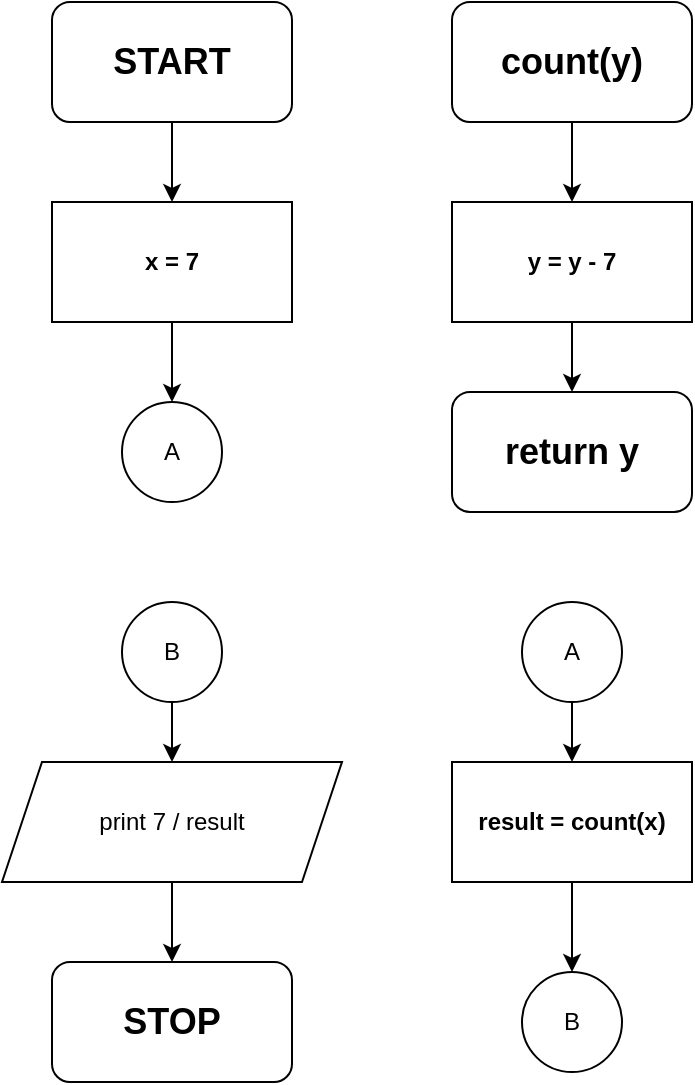 <mxfile version="14.6.13" type="device"><diagram id="V7tJ-ljUwEuBa5WofWEZ" name="Page-1"><mxGraphModel dx="1102" dy="557" grid="1" gridSize="10" guides="1" tooltips="1" connect="1" arrows="1" fold="1" page="1" pageScale="1" pageWidth="827" pageHeight="1169" math="0" shadow="0"><root><mxCell id="0"/><mxCell id="1" parent="0"/><mxCell id="Wh9OQz9fxbNPAJ8UP9f8-18" value="&lt;b&gt;&lt;font style=&quot;font-size: 18px&quot;&gt;START&lt;/font&gt;&lt;/b&gt;" style="rounded=1;whiteSpace=wrap;html=1;" parent="1" vertex="1"><mxGeometry x="70" y="20" width="120" height="60" as="geometry"/></mxCell><mxCell id="Wh9OQz9fxbNPAJ8UP9f8-19" value="" style="endArrow=classic;html=1;exitX=0.5;exitY=1;exitDx=0;exitDy=0;" parent="1" source="Wh9OQz9fxbNPAJ8UP9f8-18" edge="1" target="fOVAB39kmTX0yF9duB65-1"><mxGeometry width="50" height="50" relative="1" as="geometry"><mxPoint x="827" y="310" as="sourcePoint"/><mxPoint x="557" y="140" as="targetPoint"/></mxGeometry></mxCell><mxCell id="fOVAB39kmTX0yF9duB65-1" value="&lt;b&gt;x = 7&lt;/b&gt;" style="rounded=0;whiteSpace=wrap;html=1;" parent="1" vertex="1"><mxGeometry x="70" y="120" width="120" height="60" as="geometry"/></mxCell><mxCell id="oE_Hn7nfnhTNqUVz4lWw-1" value="" style="endArrow=classic;html=1;exitX=0.5;exitY=1;exitDx=0;exitDy=0;" edge="1" parent="1" target="oE_Hn7nfnhTNqUVz4lWw-3"><mxGeometry width="50" height="50" relative="1" as="geometry"><mxPoint x="130" y="180" as="sourcePoint"/><mxPoint x="130" y="220" as="targetPoint"/></mxGeometry></mxCell><mxCell id="oE_Hn7nfnhTNqUVz4lWw-2" value="&lt;b&gt;result = count(x)&lt;/b&gt;" style="rounded=0;whiteSpace=wrap;html=1;" vertex="1" parent="1"><mxGeometry x="270" y="400" width="120" height="60" as="geometry"/></mxCell><mxCell id="oE_Hn7nfnhTNqUVz4lWw-3" value="A" style="ellipse;whiteSpace=wrap;html=1;aspect=fixed;" vertex="1" parent="1"><mxGeometry x="105" y="220" width="50" height="50" as="geometry"/></mxCell><mxCell id="oE_Hn7nfnhTNqUVz4lWw-4" value="A" style="ellipse;whiteSpace=wrap;html=1;aspect=fixed;" vertex="1" parent="1"><mxGeometry x="305" y="320" width="50" height="50" as="geometry"/></mxCell><mxCell id="oE_Hn7nfnhTNqUVz4lWw-5" value="" style="endArrow=classic;html=1;exitX=0.5;exitY=1;exitDx=0;exitDy=0;entryX=0.5;entryY=0;entryDx=0;entryDy=0;" edge="1" parent="1" source="oE_Hn7nfnhTNqUVz4lWw-4" target="oE_Hn7nfnhTNqUVz4lWw-2"><mxGeometry width="50" height="50" relative="1" as="geometry"><mxPoint x="193" y="625" as="sourcePoint"/><mxPoint x="360" y="430" as="targetPoint"/></mxGeometry></mxCell><mxCell id="oE_Hn7nfnhTNqUVz4lWw-7" value="B" style="ellipse;whiteSpace=wrap;html=1;aspect=fixed;" vertex="1" parent="1"><mxGeometry x="305" y="505" width="50" height="50" as="geometry"/></mxCell><mxCell id="oE_Hn7nfnhTNqUVz4lWw-8" value="" style="endArrow=classic;html=1;exitX=0.5;exitY=1;exitDx=0;exitDy=0;" edge="1" parent="1" source="oE_Hn7nfnhTNqUVz4lWw-2" target="oE_Hn7nfnhTNqUVz4lWw-7"><mxGeometry width="50" height="50" relative="1" as="geometry"><mxPoint x="193" y="625" as="sourcePoint"/><mxPoint x="243" y="575" as="targetPoint"/></mxGeometry></mxCell><mxCell id="oE_Hn7nfnhTNqUVz4lWw-9" value="B" style="ellipse;whiteSpace=wrap;html=1;aspect=fixed;" vertex="1" parent="1"><mxGeometry x="105" y="320" width="50" height="50" as="geometry"/></mxCell><mxCell id="oE_Hn7nfnhTNqUVz4lWw-12" value="print 7 / result" style="shape=parallelogram;perimeter=parallelogramPerimeter;whiteSpace=wrap;html=1;fixedSize=1;" vertex="1" parent="1"><mxGeometry x="45" y="400" width="170" height="60" as="geometry"/></mxCell><mxCell id="oE_Hn7nfnhTNqUVz4lWw-13" value="&lt;span style=&quot;font-size: 18px&quot;&gt;&lt;b&gt;STOP&lt;/b&gt;&lt;/span&gt;" style="rounded=1;whiteSpace=wrap;html=1;" vertex="1" parent="1"><mxGeometry x="70" y="500" width="120" height="60" as="geometry"/></mxCell><mxCell id="oE_Hn7nfnhTNqUVz4lWw-14" value="" style="endArrow=classic;html=1;exitX=0.5;exitY=1;exitDx=0;exitDy=0;entryX=0.5;entryY=0;entryDx=0;entryDy=0;" edge="1" parent="1" source="oE_Hn7nfnhTNqUVz4lWw-9" target="oE_Hn7nfnhTNqUVz4lWw-12"><mxGeometry width="50" height="50" relative="1" as="geometry"><mxPoint x="390" y="310" as="sourcePoint"/><mxPoint x="440" y="260" as="targetPoint"/></mxGeometry></mxCell><mxCell id="oE_Hn7nfnhTNqUVz4lWw-15" value="" style="endArrow=classic;html=1;exitX=0.5;exitY=1;exitDx=0;exitDy=0;entryX=0.5;entryY=0;entryDx=0;entryDy=0;" edge="1" parent="1" source="oE_Hn7nfnhTNqUVz4lWw-12" target="oE_Hn7nfnhTNqUVz4lWw-13"><mxGeometry width="50" height="50" relative="1" as="geometry"><mxPoint x="140" y="380" as="sourcePoint"/><mxPoint x="140" y="410" as="targetPoint"/></mxGeometry></mxCell><mxCell id="oE_Hn7nfnhTNqUVz4lWw-16" value="&lt;span style=&quot;font-size: 18px&quot;&gt;&lt;b&gt;count(y)&lt;/b&gt;&lt;/span&gt;" style="rounded=1;whiteSpace=wrap;html=1;" vertex="1" parent="1"><mxGeometry x="270" y="20" width="120" height="60" as="geometry"/></mxCell><mxCell id="oE_Hn7nfnhTNqUVz4lWw-17" value="&lt;b&gt;y = y - 7&lt;/b&gt;" style="rounded=0;whiteSpace=wrap;html=1;" vertex="1" parent="1"><mxGeometry x="270" y="120" width="120" height="60" as="geometry"/></mxCell><mxCell id="oE_Hn7nfnhTNqUVz4lWw-18" value="&lt;span style=&quot;font-size: 18px&quot;&gt;&lt;b&gt;return y&lt;/b&gt;&lt;/span&gt;" style="rounded=1;whiteSpace=wrap;html=1;" vertex="1" parent="1"><mxGeometry x="270" y="215" width="120" height="60" as="geometry"/></mxCell><mxCell id="oE_Hn7nfnhTNqUVz4lWw-19" value="" style="endArrow=classic;html=1;exitX=0.5;exitY=1;exitDx=0;exitDy=0;entryX=0.5;entryY=0;entryDx=0;entryDy=0;" edge="1" parent="1" source="oE_Hn7nfnhTNqUVz4lWw-16" target="oE_Hn7nfnhTNqUVz4lWw-17"><mxGeometry width="50" height="50" relative="1" as="geometry"><mxPoint x="390" y="130" as="sourcePoint"/><mxPoint x="440" y="80" as="targetPoint"/></mxGeometry></mxCell><mxCell id="oE_Hn7nfnhTNqUVz4lWw-20" value="" style="endArrow=classic;html=1;exitX=0.5;exitY=1;exitDx=0;exitDy=0;" edge="1" parent="1" source="oE_Hn7nfnhTNqUVz4lWw-17" target="oE_Hn7nfnhTNqUVz4lWw-18"><mxGeometry width="50" height="50" relative="1" as="geometry"><mxPoint x="390" y="130" as="sourcePoint"/><mxPoint x="440" y="80" as="targetPoint"/></mxGeometry></mxCell></root></mxGraphModel></diagram></mxfile>